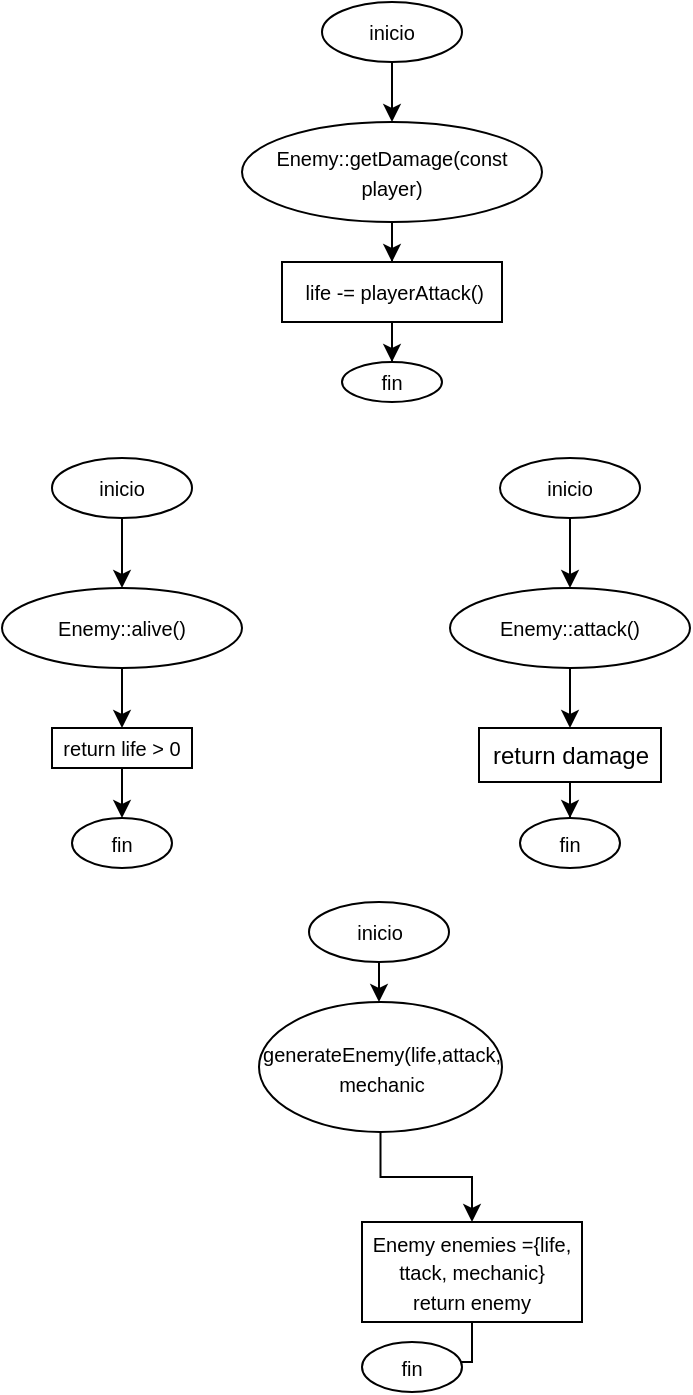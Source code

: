<mxfile version="27.2.0">
  <diagram name="Página-1" id="TGySJNzwh5DUvGHJewyj">
    <mxGraphModel dx="1342" dy="663" grid="1" gridSize="10" guides="1" tooltips="1" connect="1" arrows="1" fold="1" page="1" pageScale="1" pageWidth="827" pageHeight="1169" math="0" shadow="0">
      <root>
        <mxCell id="0" />
        <mxCell id="1" parent="0" />
        <mxCell id="D4AIVkhYn-2Lcm_9Q2JB-919" value="" style="edgeStyle=orthogonalEdgeStyle;rounded=0;orthogonalLoop=1;jettySize=auto;html=1;" parent="1" source="D4AIVkhYn-2Lcm_9Q2JB-917" target="D4AIVkhYn-2Lcm_9Q2JB-918" edge="1">
          <mxGeometry relative="1" as="geometry" />
        </mxCell>
        <mxCell id="D4AIVkhYn-2Lcm_9Q2JB-917" value="&lt;font style=&quot;font-size: 10px;&quot;&gt;inicio&lt;/font&gt;" style="ellipse;whiteSpace=wrap;html=1;" parent="1" vertex="1">
          <mxGeometry x="290" y="30" width="70" height="30" as="geometry" />
        </mxCell>
        <mxCell id="D4AIVkhYn-2Lcm_9Q2JB-921" value="" style="edgeStyle=orthogonalEdgeStyle;rounded=0;orthogonalLoop=1;jettySize=auto;html=1;" parent="1" source="D4AIVkhYn-2Lcm_9Q2JB-918" target="D4AIVkhYn-2Lcm_9Q2JB-920" edge="1">
          <mxGeometry relative="1" as="geometry" />
        </mxCell>
        <mxCell id="D4AIVkhYn-2Lcm_9Q2JB-918" value="&lt;div&gt;&lt;span style=&quot;font-size: 10px; background-color: transparent; color: light-dark(rgb(0, 0, 0), rgb(255, 255, 255));&quot;&gt;Enemy::getDamage(const player)&lt;/span&gt;&lt;/div&gt;" style="ellipse;whiteSpace=wrap;html=1;" parent="1" vertex="1">
          <mxGeometry x="250" y="90" width="150" height="50" as="geometry" />
        </mxCell>
        <mxCell id="D4AIVkhYn-2Lcm_9Q2JB-923" value="" style="edgeStyle=orthogonalEdgeStyle;rounded=0;orthogonalLoop=1;jettySize=auto;html=1;" parent="1" source="D4AIVkhYn-2Lcm_9Q2JB-920" target="D4AIVkhYn-2Lcm_9Q2JB-922" edge="1">
          <mxGeometry relative="1" as="geometry" />
        </mxCell>
        <mxCell id="D4AIVkhYn-2Lcm_9Q2JB-920" value="&lt;font style=&quot;font-size: 10px;&quot;&gt;&amp;nbsp;life -= playerAttack()&lt;/font&gt;" style="rounded=0;whiteSpace=wrap;html=1;" parent="1" vertex="1">
          <mxGeometry x="270" y="160" width="110" height="30" as="geometry" />
        </mxCell>
        <mxCell id="D4AIVkhYn-2Lcm_9Q2JB-922" value="&lt;div&gt;&lt;span style=&quot;font-size: 10px;&quot;&gt;fin&lt;/span&gt;&lt;/div&gt;" style="ellipse;whiteSpace=wrap;html=1;" parent="1" vertex="1">
          <mxGeometry x="300" y="210" width="50" height="20" as="geometry" />
        </mxCell>
        <mxCell id="D4AIVkhYn-2Lcm_9Q2JB-949" value="" style="edgeStyle=orthogonalEdgeStyle;rounded=0;orthogonalLoop=1;jettySize=auto;html=1;" parent="1" source="D4AIVkhYn-2Lcm_9Q2JB-943" target="D4AIVkhYn-2Lcm_9Q2JB-948" edge="1">
          <mxGeometry relative="1" as="geometry" />
        </mxCell>
        <mxCell id="D4AIVkhYn-2Lcm_9Q2JB-943" value="&lt;span style=&quot;font-size: 10px;&quot;&gt;generateEnemy(life,attack, mechanic&lt;/span&gt;" style="ellipse;whiteSpace=wrap;html=1;" parent="1" vertex="1">
          <mxGeometry x="258.5" y="530" width="121.5" height="65" as="geometry" />
        </mxCell>
        <mxCell id="D4AIVkhYn-2Lcm_9Q2JB-951" value="" style="edgeStyle=orthogonalEdgeStyle;rounded=0;orthogonalLoop=1;jettySize=auto;html=1;" parent="1" source="D4AIVkhYn-2Lcm_9Q2JB-948" target="D4AIVkhYn-2Lcm_9Q2JB-950" edge="1">
          <mxGeometry relative="1" as="geometry" />
        </mxCell>
        <mxCell id="D4AIVkhYn-2Lcm_9Q2JB-948" value="&lt;span style=&quot;font-size: 10px;&quot;&gt;Enemy enemies ={life, ttack, mechanic}&lt;/span&gt;&lt;div&gt;&lt;span style=&quot;font-size: 10px;&quot;&gt;return enemy&lt;/span&gt;&lt;/div&gt;" style="rounded=0;whiteSpace=wrap;html=1;" parent="1" vertex="1">
          <mxGeometry x="310" y="640" width="110" height="50" as="geometry" />
        </mxCell>
        <mxCell id="D4AIVkhYn-2Lcm_9Q2JB-950" value="&lt;span style=&quot;font-size: 10px;&quot;&gt;fin&lt;/span&gt;" style="ellipse;whiteSpace=wrap;html=1;" parent="1" vertex="1">
          <mxGeometry x="310" y="700" width="50" height="25" as="geometry" />
        </mxCell>
        <mxCell id="D4AIVkhYn-2Lcm_9Q2JB-959" style="edgeStyle=orthogonalEdgeStyle;rounded=0;orthogonalLoop=1;jettySize=auto;html=1;entryX=0.5;entryY=0;entryDx=0;entryDy=0;" parent="1" source="D4AIVkhYn-2Lcm_9Q2JB-957" target="D4AIVkhYn-2Lcm_9Q2JB-943" edge="1">
          <mxGeometry relative="1" as="geometry" />
        </mxCell>
        <mxCell id="D4AIVkhYn-2Lcm_9Q2JB-957" value="&lt;font style=&quot;font-size: 10px;&quot;&gt;inicio&lt;/font&gt;" style="ellipse;whiteSpace=wrap;html=1;" parent="1" vertex="1">
          <mxGeometry x="283.5" y="480" width="70" height="30" as="geometry" />
        </mxCell>
        <mxCell id="D4AIVkhYn-2Lcm_9Q2JB-967" style="edgeStyle=orthogonalEdgeStyle;rounded=0;orthogonalLoop=1;jettySize=auto;html=1;entryX=0.5;entryY=0;entryDx=0;entryDy=0;" parent="1" source="D4AIVkhYn-2Lcm_9Q2JB-968" target="D4AIVkhYn-2Lcm_9Q2JB-972" edge="1">
          <mxGeometry relative="1" as="geometry" />
        </mxCell>
        <mxCell id="D4AIVkhYn-2Lcm_9Q2JB-968" value="&lt;font style=&quot;font-size: 10px;&quot;&gt;Enemy::attack()&lt;/font&gt;" style="ellipse;whiteSpace=wrap;html=1;" parent="1" vertex="1">
          <mxGeometry x="354" y="323" width="120" height="40" as="geometry" />
        </mxCell>
        <mxCell id="D4AIVkhYn-2Lcm_9Q2JB-969" style="edgeStyle=orthogonalEdgeStyle;rounded=0;orthogonalLoop=1;jettySize=auto;html=1;entryX=0.5;entryY=0;entryDx=0;entryDy=0;" parent="1" source="D4AIVkhYn-2Lcm_9Q2JB-970" target="D4AIVkhYn-2Lcm_9Q2JB-968" edge="1">
          <mxGeometry relative="1" as="geometry">
            <mxPoint x="469" y="318" as="targetPoint" />
          </mxGeometry>
        </mxCell>
        <mxCell id="D4AIVkhYn-2Lcm_9Q2JB-970" value="&lt;font style=&quot;font-size: 10px;&quot;&gt;inicio&lt;/font&gt;" style="ellipse;whiteSpace=wrap;html=1;" parent="1" vertex="1">
          <mxGeometry x="379" y="258" width="70" height="30" as="geometry" />
        </mxCell>
        <mxCell id="D4AIVkhYn-2Lcm_9Q2JB-971" value="" style="edgeStyle=orthogonalEdgeStyle;rounded=0;orthogonalLoop=1;jettySize=auto;html=1;" parent="1" source="D4AIVkhYn-2Lcm_9Q2JB-972" target="D4AIVkhYn-2Lcm_9Q2JB-973" edge="1">
          <mxGeometry relative="1" as="geometry" />
        </mxCell>
        <mxCell id="D4AIVkhYn-2Lcm_9Q2JB-972" value="return damage" style="rounded=0;whiteSpace=wrap;html=1;" parent="1" vertex="1">
          <mxGeometry x="368.5" y="393" width="91" height="27" as="geometry" />
        </mxCell>
        <mxCell id="D4AIVkhYn-2Lcm_9Q2JB-973" value="&lt;span style=&quot;font-size: 10px;&quot;&gt;fin&lt;/span&gt;" style="ellipse;whiteSpace=wrap;html=1;" parent="1" vertex="1">
          <mxGeometry x="389" y="438" width="50" height="25" as="geometry" />
        </mxCell>
        <mxCell id="D4AIVkhYn-2Lcm_9Q2JB-974" style="edgeStyle=orthogonalEdgeStyle;rounded=0;orthogonalLoop=1;jettySize=auto;html=1;entryX=0.5;entryY=0;entryDx=0;entryDy=0;" parent="1" source="D4AIVkhYn-2Lcm_9Q2JB-975" target="D4AIVkhYn-2Lcm_9Q2JB-979" edge="1">
          <mxGeometry relative="1" as="geometry" />
        </mxCell>
        <mxCell id="D4AIVkhYn-2Lcm_9Q2JB-975" value="&lt;font style=&quot;font-size: 10px;&quot;&gt;Enemy::alive()&lt;/font&gt;" style="ellipse;whiteSpace=wrap;html=1;" parent="1" vertex="1">
          <mxGeometry x="130" y="323" width="120" height="40" as="geometry" />
        </mxCell>
        <mxCell id="D4AIVkhYn-2Lcm_9Q2JB-976" style="edgeStyle=orthogonalEdgeStyle;rounded=0;orthogonalLoop=1;jettySize=auto;html=1;entryX=0.5;entryY=0;entryDx=0;entryDy=0;" parent="1" source="D4AIVkhYn-2Lcm_9Q2JB-977" target="D4AIVkhYn-2Lcm_9Q2JB-975" edge="1">
          <mxGeometry relative="1" as="geometry">
            <mxPoint x="245" y="318" as="targetPoint" />
          </mxGeometry>
        </mxCell>
        <mxCell id="D4AIVkhYn-2Lcm_9Q2JB-977" value="&lt;font style=&quot;font-size: 10px;&quot;&gt;inicio&lt;/font&gt;" style="ellipse;whiteSpace=wrap;html=1;" parent="1" vertex="1">
          <mxGeometry x="155" y="258" width="70" height="30" as="geometry" />
        </mxCell>
        <mxCell id="D4AIVkhYn-2Lcm_9Q2JB-978" value="" style="edgeStyle=orthogonalEdgeStyle;rounded=0;orthogonalLoop=1;jettySize=auto;html=1;" parent="1" source="D4AIVkhYn-2Lcm_9Q2JB-979" target="D4AIVkhYn-2Lcm_9Q2JB-980" edge="1">
          <mxGeometry relative="1" as="geometry" />
        </mxCell>
        <mxCell id="D4AIVkhYn-2Lcm_9Q2JB-979" value="&lt;span style=&quot;font-size: 10px;&quot;&gt;return life &amp;gt; 0&lt;/span&gt;" style="rounded=0;whiteSpace=wrap;html=1;" parent="1" vertex="1">
          <mxGeometry x="155" y="393" width="70" height="20" as="geometry" />
        </mxCell>
        <mxCell id="D4AIVkhYn-2Lcm_9Q2JB-980" value="&lt;span style=&quot;font-size: 10px;&quot;&gt;fin&lt;/span&gt;" style="ellipse;whiteSpace=wrap;html=1;" parent="1" vertex="1">
          <mxGeometry x="165" y="438" width="50" height="25" as="geometry" />
        </mxCell>
      </root>
    </mxGraphModel>
  </diagram>
</mxfile>
